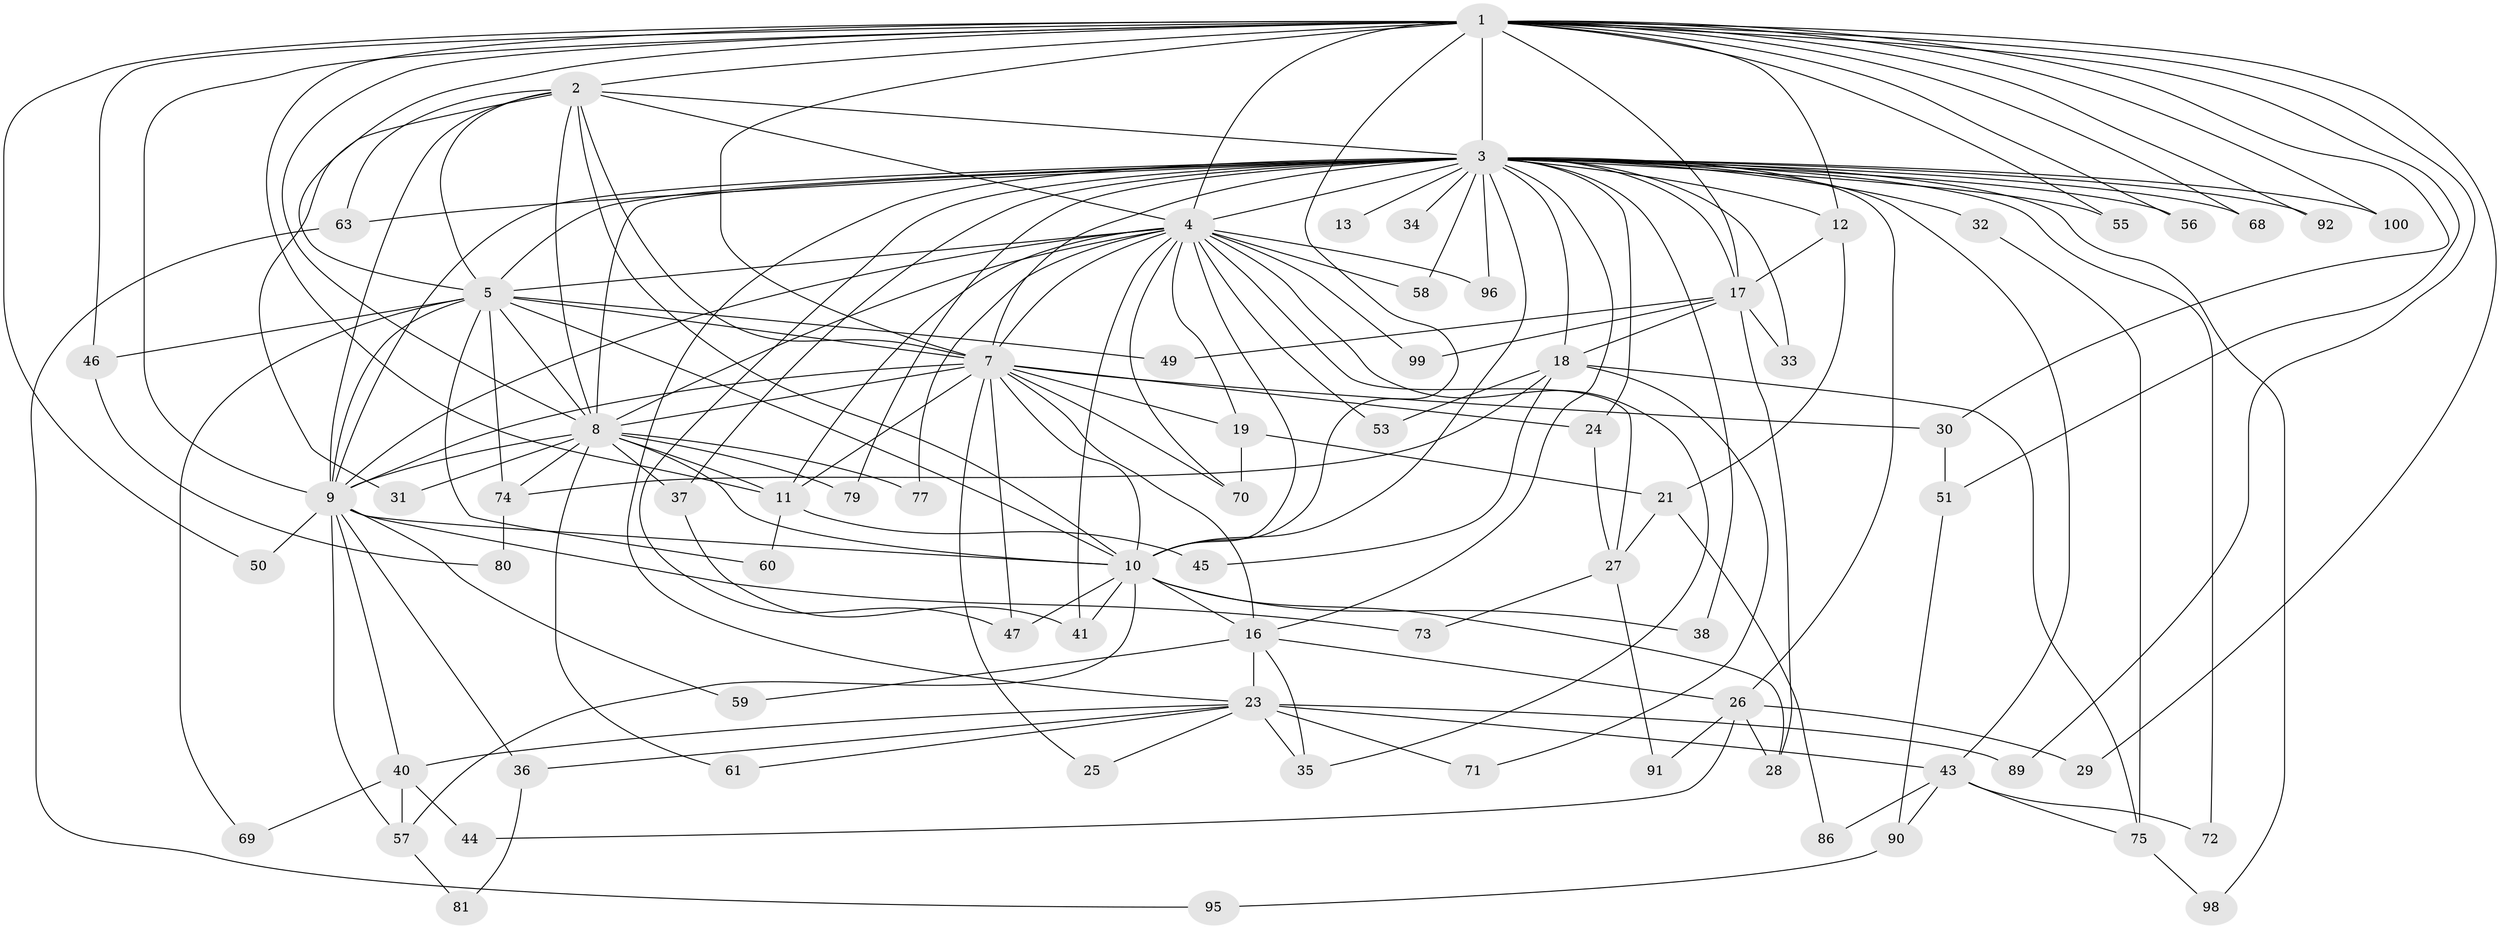 // original degree distribution, {20: 0.01, 13: 0.01, 27: 0.01, 22: 0.01, 15: 0.01, 23: 0.01, 18: 0.03, 16: 0.01, 6: 0.04, 4: 0.06, 2: 0.54, 5: 0.02, 7: 0.02, 8: 0.01, 3: 0.2, 12: 0.01}
// Generated by graph-tools (version 1.1) at 2025/11/02/21/25 10:11:08]
// undirected, 74 vertices, 176 edges
graph export_dot {
graph [start="1"]
  node [color=gray90,style=filled];
  1 [super="+15"];
  2 [super="+84"];
  3 [super="+6"];
  4 [super="+42"];
  5 [super="+64"];
  7 [super="+39"];
  8 [super="+82"];
  9 [super="+78"];
  10 [super="+14"];
  11 [super="+66"];
  12;
  13;
  16 [super="+52"];
  17 [super="+22"];
  18 [super="+20"];
  19;
  21 [super="+67"];
  23 [super="+62"];
  24;
  25;
  26 [super="+85"];
  27 [super="+76"];
  28;
  29;
  30;
  31;
  32;
  33;
  34;
  35 [super="+83"];
  36;
  37;
  38;
  40 [super="+97"];
  41 [super="+54"];
  43 [super="+48"];
  44;
  45;
  46;
  47 [super="+87"];
  49;
  50;
  51;
  53;
  55;
  56;
  57;
  58;
  59;
  60;
  61;
  63 [super="+65"];
  68;
  69;
  70 [super="+88"];
  71;
  72;
  73;
  74 [super="+93"];
  75 [super="+94"];
  77;
  79;
  80;
  81;
  86;
  89;
  90;
  91;
  92;
  95;
  96;
  98;
  99;
  100;
  1 -- 2;
  1 -- 3 [weight=2];
  1 -- 4;
  1 -- 5;
  1 -- 7;
  1 -- 8;
  1 -- 9;
  1 -- 10;
  1 -- 12;
  1 -- 29;
  1 -- 30;
  1 -- 46;
  1 -- 55;
  1 -- 56;
  1 -- 89;
  1 -- 92;
  1 -- 100;
  1 -- 50;
  1 -- 51;
  1 -- 68;
  1 -- 11;
  1 -- 17;
  2 -- 3 [weight=3];
  2 -- 4;
  2 -- 5;
  2 -- 7;
  2 -- 8;
  2 -- 9 [weight=2];
  2 -- 10;
  2 -- 31;
  2 -- 63;
  3 -- 4 [weight=2];
  3 -- 5 [weight=2];
  3 -- 7 [weight=2];
  3 -- 8 [weight=2];
  3 -- 9 [weight=2];
  3 -- 10 [weight=2];
  3 -- 12;
  3 -- 13 [weight=2];
  3 -- 16;
  3 -- 18 [weight=2];
  3 -- 24;
  3 -- 32 [weight=2];
  3 -- 33;
  3 -- 37;
  3 -- 38;
  3 -- 43;
  3 -- 47;
  3 -- 56;
  3 -- 63 [weight=2];
  3 -- 92;
  3 -- 96;
  3 -- 68;
  3 -- 72;
  3 -- 79;
  3 -- 17;
  3 -- 23;
  3 -- 26;
  3 -- 34;
  3 -- 98;
  3 -- 100;
  3 -- 55;
  3 -- 58;
  4 -- 5;
  4 -- 7;
  4 -- 8;
  4 -- 9;
  4 -- 10 [weight=2];
  4 -- 19;
  4 -- 27 [weight=2];
  4 -- 35;
  4 -- 41;
  4 -- 53;
  4 -- 58;
  4 -- 70;
  4 -- 77;
  4 -- 96;
  4 -- 99;
  4 -- 11;
  5 -- 7 [weight=2];
  5 -- 8;
  5 -- 9;
  5 -- 10;
  5 -- 46;
  5 -- 49;
  5 -- 60;
  5 -- 69;
  5 -- 74;
  7 -- 8 [weight=2];
  7 -- 9;
  7 -- 10;
  7 -- 11;
  7 -- 16;
  7 -- 19;
  7 -- 24;
  7 -- 25;
  7 -- 30;
  7 -- 70;
  7 -- 47;
  8 -- 9;
  8 -- 10;
  8 -- 11;
  8 -- 31 [weight=2];
  8 -- 37;
  8 -- 61;
  8 -- 74;
  8 -- 77;
  8 -- 79;
  9 -- 10;
  9 -- 36;
  9 -- 40;
  9 -- 50;
  9 -- 57;
  9 -- 59;
  9 -- 73;
  10 -- 28;
  10 -- 38;
  10 -- 41;
  10 -- 47;
  10 -- 57;
  10 -- 16;
  11 -- 45;
  11 -- 60;
  12 -- 17;
  12 -- 21;
  16 -- 23 [weight=2];
  16 -- 26;
  16 -- 35;
  16 -- 59;
  17 -- 18;
  17 -- 28;
  17 -- 33;
  17 -- 49;
  17 -- 99;
  18 -- 53;
  18 -- 71;
  18 -- 74;
  18 -- 75;
  18 -- 45;
  19 -- 21;
  19 -- 70;
  21 -- 27;
  21 -- 86;
  23 -- 25;
  23 -- 36;
  23 -- 40;
  23 -- 43 [weight=2];
  23 -- 61;
  23 -- 71;
  23 -- 89;
  23 -- 35;
  24 -- 27;
  26 -- 29;
  26 -- 44;
  26 -- 91;
  26 -- 28;
  27 -- 73;
  27 -- 91;
  30 -- 51;
  32 -- 75;
  36 -- 81;
  37 -- 41;
  40 -- 44;
  40 -- 69;
  40 -- 57;
  43 -- 72;
  43 -- 86;
  43 -- 90;
  43 -- 75;
  46 -- 80;
  51 -- 90;
  57 -- 81;
  63 -- 95;
  74 -- 80;
  75 -- 98;
  90 -- 95;
}
